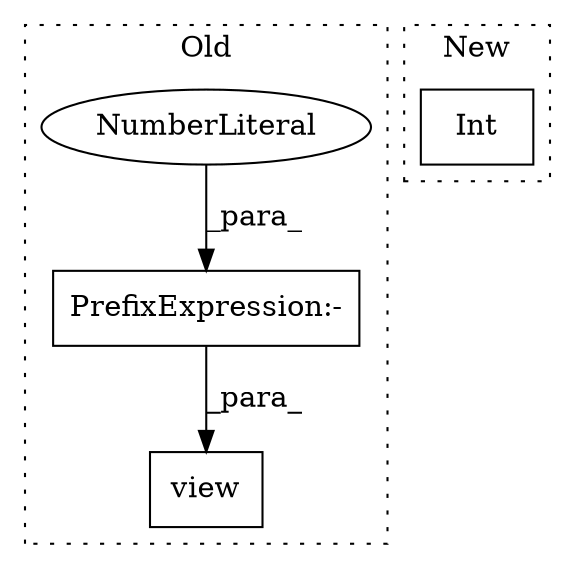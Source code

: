 digraph G {
subgraph cluster0 {
1 [label="view" a="32" s="411,451" l="5,1" shape="box"];
3 [label="PrefixExpression:-" a="38" s="436" l="1" shape="box"];
4 [label="NumberLiteral" a="34" s="437" l="1" shape="ellipse"];
label = "Old";
style="dotted";
}
subgraph cluster1 {
2 [label="Int" a="32" s="442,455" l="4,1" shape="box"];
label = "New";
style="dotted";
}
3 -> 1 [label="_para_"];
4 -> 3 [label="_para_"];
}